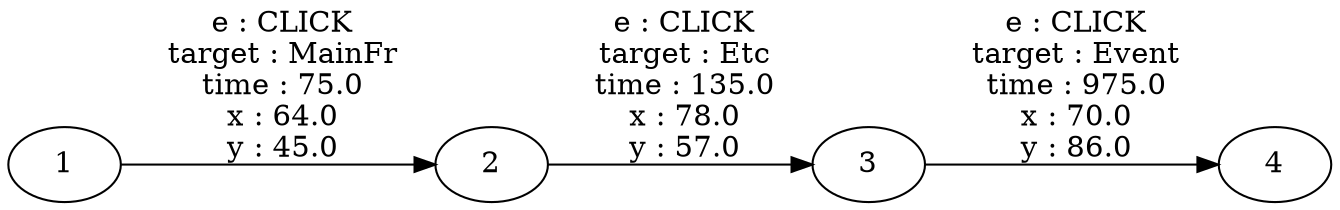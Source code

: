digraph {
rankdir="LR"
1->2[label=" e : CLICK\n target : MainFr\n time : 75.0\n x : 64.0\n y : 45.0"];2->3[label=" e : CLICK\n target : Etc\n time : 135.0\n x : 78.0\n y : 57.0"];3->4[label=" e : CLICK\n target : Event\n time : 975.0\n x : 70.0\n y : 86.0"];}